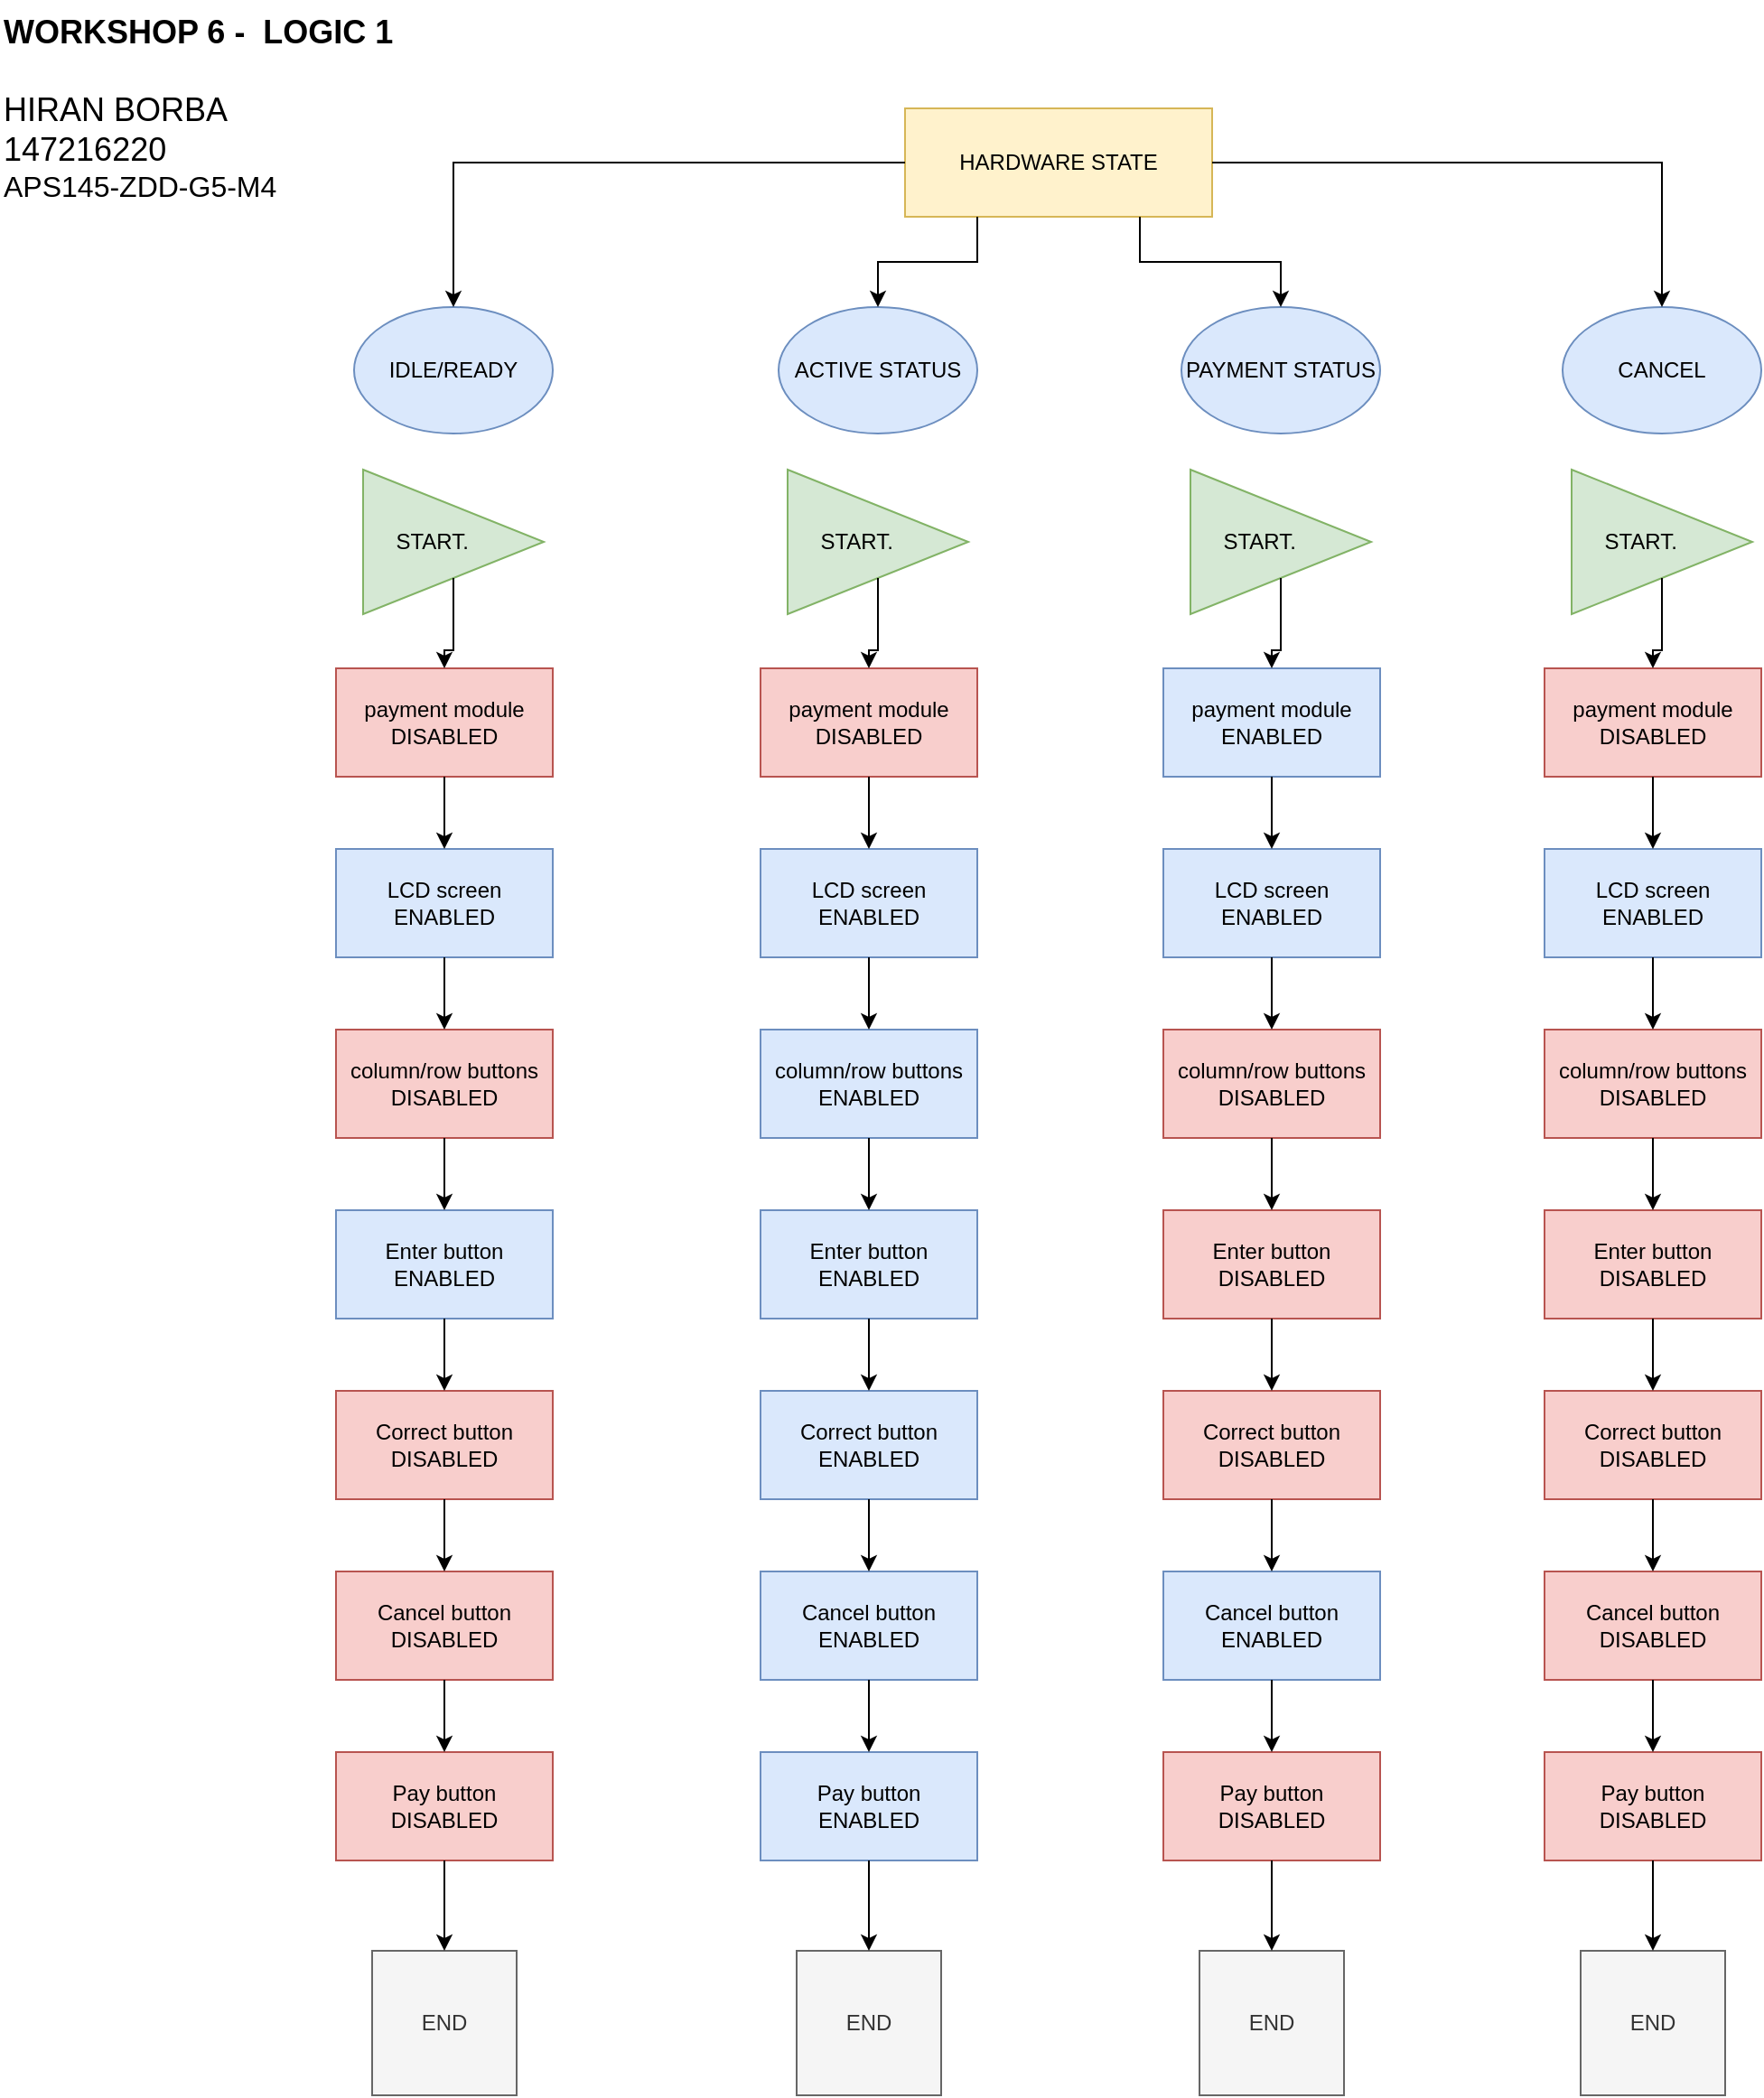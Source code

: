 <mxfile version="21.5.1" type="device">
  <diagram name="Page-1" id="iZrOKNE0dZ5vgiQR7hcU">
    <mxGraphModel dx="1114" dy="769" grid="1" gridSize="10" guides="1" tooltips="1" connect="1" arrows="1" fold="1" page="1" pageScale="1" pageWidth="1200" pageHeight="1500" math="0" shadow="0">
      <root>
        <mxCell id="0" />
        <mxCell id="1" parent="0" />
        <mxCell id="EbKYetT5PZptqtUIF2Ld-97" value="" style="group" parent="1" vertex="1" connectable="0">
          <mxGeometry x="206" y="90" width="789" height="1100" as="geometry" />
        </mxCell>
        <mxCell id="EbKYetT5PZptqtUIF2Ld-1" value="HARDWARE STATE" style="rounded=0;whiteSpace=wrap;html=1;fillColor=#fff2cc;strokeColor=#d6b656;" parent="EbKYetT5PZptqtUIF2Ld-97" vertex="1">
          <mxGeometry x="315" width="170" height="60" as="geometry" />
        </mxCell>
        <mxCell id="EbKYetT5PZptqtUIF2Ld-33" value="" style="group" parent="EbKYetT5PZptqtUIF2Ld-97" vertex="1" connectable="0">
          <mxGeometry y="110" width="120" height="990" as="geometry" />
        </mxCell>
        <mxCell id="EbKYetT5PZptqtUIF2Ld-6" value="START.&amp;nbsp; &amp;nbsp; &amp;nbsp; &amp;nbsp;" style="triangle;whiteSpace=wrap;html=1;fillColor=#d5e8d4;strokeColor=#82b366;" parent="EbKYetT5PZptqtUIF2Ld-33" vertex="1">
          <mxGeometry x="15" y="90" width="100" height="80" as="geometry" />
        </mxCell>
        <mxCell id="EbKYetT5PZptqtUIF2Ld-7" value="IDLE/READY" style="ellipse;whiteSpace=wrap;html=1;fillColor=#dae8fc;strokeColor=#6c8ebf;" parent="EbKYetT5PZptqtUIF2Ld-33" vertex="1">
          <mxGeometry x="10" width="110" height="70" as="geometry" />
        </mxCell>
        <mxCell id="EbKYetT5PZptqtUIF2Ld-8" value="payment module&lt;br&gt;DISABLED" style="rounded=0;whiteSpace=wrap;html=1;fillColor=#f8cecc;strokeColor=#b85450;" parent="EbKYetT5PZptqtUIF2Ld-33" vertex="1">
          <mxGeometry y="200" width="120" height="60" as="geometry" />
        </mxCell>
        <mxCell id="EbKYetT5PZptqtUIF2Ld-31" style="edgeStyle=orthogonalEdgeStyle;rounded=0;orthogonalLoop=1;jettySize=auto;html=1;entryX=0.5;entryY=0;entryDx=0;entryDy=0;" parent="EbKYetT5PZptqtUIF2Ld-33" source="EbKYetT5PZptqtUIF2Ld-6" target="EbKYetT5PZptqtUIF2Ld-8" edge="1">
          <mxGeometry relative="1" as="geometry" />
        </mxCell>
        <mxCell id="EbKYetT5PZptqtUIF2Ld-9" value="LCD screen&lt;br&gt;ENABLED" style="rounded=0;whiteSpace=wrap;html=1;fillColor=#dae8fc;strokeColor=#6c8ebf;" parent="EbKYetT5PZptqtUIF2Ld-33" vertex="1">
          <mxGeometry y="300" width="120" height="60" as="geometry" />
        </mxCell>
        <mxCell id="EbKYetT5PZptqtUIF2Ld-18" style="edgeStyle=orthogonalEdgeStyle;rounded=0;orthogonalLoop=1;jettySize=auto;html=1;entryX=0.5;entryY=0;entryDx=0;entryDy=0;" parent="EbKYetT5PZptqtUIF2Ld-33" source="EbKYetT5PZptqtUIF2Ld-8" target="EbKYetT5PZptqtUIF2Ld-9" edge="1">
          <mxGeometry relative="1" as="geometry" />
        </mxCell>
        <mxCell id="EbKYetT5PZptqtUIF2Ld-10" value="column/row buttons&lt;br&gt;DISABLED" style="rounded=0;whiteSpace=wrap;html=1;fillColor=#f8cecc;strokeColor=#b85450;" parent="EbKYetT5PZptqtUIF2Ld-33" vertex="1">
          <mxGeometry y="400" width="120" height="60" as="geometry" />
        </mxCell>
        <mxCell id="EbKYetT5PZptqtUIF2Ld-19" style="edgeStyle=orthogonalEdgeStyle;rounded=0;orthogonalLoop=1;jettySize=auto;html=1;entryX=0.5;entryY=0;entryDx=0;entryDy=0;" parent="EbKYetT5PZptqtUIF2Ld-33" source="EbKYetT5PZptqtUIF2Ld-9" target="EbKYetT5PZptqtUIF2Ld-10" edge="1">
          <mxGeometry relative="1" as="geometry" />
        </mxCell>
        <mxCell id="EbKYetT5PZptqtUIF2Ld-12" value="Enter button&lt;br&gt;ENABLED" style="rounded=0;whiteSpace=wrap;html=1;fillColor=#dae8fc;strokeColor=#6c8ebf;" parent="EbKYetT5PZptqtUIF2Ld-33" vertex="1">
          <mxGeometry y="500" width="120" height="60" as="geometry" />
        </mxCell>
        <mxCell id="EbKYetT5PZptqtUIF2Ld-21" style="edgeStyle=orthogonalEdgeStyle;rounded=0;orthogonalLoop=1;jettySize=auto;html=1;entryX=0.5;entryY=0;entryDx=0;entryDy=0;" parent="EbKYetT5PZptqtUIF2Ld-33" source="EbKYetT5PZptqtUIF2Ld-10" target="EbKYetT5PZptqtUIF2Ld-12" edge="1">
          <mxGeometry relative="1" as="geometry" />
        </mxCell>
        <mxCell id="EbKYetT5PZptqtUIF2Ld-13" value="Correct button&lt;br&gt;DISABLED" style="rounded=0;whiteSpace=wrap;html=1;fillColor=#f8cecc;strokeColor=#b85450;" parent="EbKYetT5PZptqtUIF2Ld-33" vertex="1">
          <mxGeometry y="600" width="120" height="60" as="geometry" />
        </mxCell>
        <mxCell id="EbKYetT5PZptqtUIF2Ld-22" style="edgeStyle=orthogonalEdgeStyle;rounded=0;orthogonalLoop=1;jettySize=auto;html=1;entryX=0.5;entryY=0;entryDx=0;entryDy=0;" parent="EbKYetT5PZptqtUIF2Ld-33" source="EbKYetT5PZptqtUIF2Ld-12" target="EbKYetT5PZptqtUIF2Ld-13" edge="1">
          <mxGeometry relative="1" as="geometry" />
        </mxCell>
        <mxCell id="EbKYetT5PZptqtUIF2Ld-14" value="Cancel button&lt;br&gt;DISABLED" style="rounded=0;whiteSpace=wrap;html=1;fillColor=#f8cecc;strokeColor=#b85450;" parent="EbKYetT5PZptqtUIF2Ld-33" vertex="1">
          <mxGeometry y="700" width="120" height="60" as="geometry" />
        </mxCell>
        <mxCell id="EbKYetT5PZptqtUIF2Ld-23" style="edgeStyle=orthogonalEdgeStyle;rounded=0;orthogonalLoop=1;jettySize=auto;html=1;entryX=0.5;entryY=0;entryDx=0;entryDy=0;" parent="EbKYetT5PZptqtUIF2Ld-33" source="EbKYetT5PZptqtUIF2Ld-13" target="EbKYetT5PZptqtUIF2Ld-14" edge="1">
          <mxGeometry relative="1" as="geometry" />
        </mxCell>
        <mxCell id="EbKYetT5PZptqtUIF2Ld-15" value="Pay button&lt;br&gt;DISABLED" style="rounded=0;whiteSpace=wrap;html=1;fillColor=#f8cecc;strokeColor=#b85450;" parent="EbKYetT5PZptqtUIF2Ld-33" vertex="1">
          <mxGeometry y="800" width="120" height="60" as="geometry" />
        </mxCell>
        <mxCell id="EbKYetT5PZptqtUIF2Ld-24" style="edgeStyle=orthogonalEdgeStyle;rounded=0;orthogonalLoop=1;jettySize=auto;html=1;" parent="EbKYetT5PZptqtUIF2Ld-33" source="EbKYetT5PZptqtUIF2Ld-14" target="EbKYetT5PZptqtUIF2Ld-15" edge="1">
          <mxGeometry relative="1" as="geometry" />
        </mxCell>
        <mxCell id="EbKYetT5PZptqtUIF2Ld-25" value="END" style="whiteSpace=wrap;html=1;aspect=fixed;fillColor=#f5f5f5;strokeColor=#666666;fontColor=#333333;" parent="EbKYetT5PZptqtUIF2Ld-33" vertex="1">
          <mxGeometry x="20" y="910" width="80" height="80" as="geometry" />
        </mxCell>
        <mxCell id="EbKYetT5PZptqtUIF2Ld-26" style="edgeStyle=orthogonalEdgeStyle;rounded=0;orthogonalLoop=1;jettySize=auto;html=1;entryX=0.5;entryY=0;entryDx=0;entryDy=0;" parent="EbKYetT5PZptqtUIF2Ld-33" source="EbKYetT5PZptqtUIF2Ld-15" target="EbKYetT5PZptqtUIF2Ld-25" edge="1">
          <mxGeometry relative="1" as="geometry" />
        </mxCell>
        <mxCell id="EbKYetT5PZptqtUIF2Ld-32" style="edgeStyle=orthogonalEdgeStyle;rounded=0;orthogonalLoop=1;jettySize=auto;html=1;entryX=0.5;entryY=0;entryDx=0;entryDy=0;" parent="EbKYetT5PZptqtUIF2Ld-97" source="EbKYetT5PZptqtUIF2Ld-1" target="EbKYetT5PZptqtUIF2Ld-7" edge="1">
          <mxGeometry relative="1" as="geometry" />
        </mxCell>
        <mxCell id="EbKYetT5PZptqtUIF2Ld-34" value="" style="group" parent="EbKYetT5PZptqtUIF2Ld-97" vertex="1" connectable="0">
          <mxGeometry x="235" y="110" width="120" height="990" as="geometry" />
        </mxCell>
        <mxCell id="EbKYetT5PZptqtUIF2Ld-35" value="START.&amp;nbsp; &amp;nbsp; &amp;nbsp; &amp;nbsp;" style="triangle;whiteSpace=wrap;html=1;fillColor=#d5e8d4;strokeColor=#82b366;" parent="EbKYetT5PZptqtUIF2Ld-34" vertex="1">
          <mxGeometry x="15" y="90" width="100" height="80" as="geometry" />
        </mxCell>
        <mxCell id="EbKYetT5PZptqtUIF2Ld-36" value="ACTIVE STATUS" style="ellipse;whiteSpace=wrap;html=1;fillColor=#dae8fc;strokeColor=#6c8ebf;" parent="EbKYetT5PZptqtUIF2Ld-34" vertex="1">
          <mxGeometry x="10" width="110" height="70" as="geometry" />
        </mxCell>
        <mxCell id="EbKYetT5PZptqtUIF2Ld-37" value="payment module&lt;br&gt;DISABLED" style="rounded=0;whiteSpace=wrap;html=1;fillColor=#f8cecc;strokeColor=#b85450;" parent="EbKYetT5PZptqtUIF2Ld-34" vertex="1">
          <mxGeometry y="200" width="120" height="60" as="geometry" />
        </mxCell>
        <mxCell id="EbKYetT5PZptqtUIF2Ld-38" style="edgeStyle=orthogonalEdgeStyle;rounded=0;orthogonalLoop=1;jettySize=auto;html=1;entryX=0.5;entryY=0;entryDx=0;entryDy=0;" parent="EbKYetT5PZptqtUIF2Ld-34" source="EbKYetT5PZptqtUIF2Ld-35" target="EbKYetT5PZptqtUIF2Ld-37" edge="1">
          <mxGeometry relative="1" as="geometry" />
        </mxCell>
        <mxCell id="EbKYetT5PZptqtUIF2Ld-39" value="LCD screen&lt;br&gt;ENABLED" style="rounded=0;whiteSpace=wrap;html=1;fillColor=#dae8fc;strokeColor=#6c8ebf;" parent="EbKYetT5PZptqtUIF2Ld-34" vertex="1">
          <mxGeometry y="300" width="120" height="60" as="geometry" />
        </mxCell>
        <mxCell id="EbKYetT5PZptqtUIF2Ld-40" style="edgeStyle=orthogonalEdgeStyle;rounded=0;orthogonalLoop=1;jettySize=auto;html=1;entryX=0.5;entryY=0;entryDx=0;entryDy=0;" parent="EbKYetT5PZptqtUIF2Ld-34" source="EbKYetT5PZptqtUIF2Ld-37" target="EbKYetT5PZptqtUIF2Ld-39" edge="1">
          <mxGeometry relative="1" as="geometry" />
        </mxCell>
        <mxCell id="EbKYetT5PZptqtUIF2Ld-41" value="column/row buttons&lt;br&gt;ENABLED" style="rounded=0;whiteSpace=wrap;html=1;fillColor=#dae8fc;strokeColor=#6c8ebf;" parent="EbKYetT5PZptqtUIF2Ld-34" vertex="1">
          <mxGeometry y="400" width="120" height="60" as="geometry" />
        </mxCell>
        <mxCell id="EbKYetT5PZptqtUIF2Ld-42" style="edgeStyle=orthogonalEdgeStyle;rounded=0;orthogonalLoop=1;jettySize=auto;html=1;entryX=0.5;entryY=0;entryDx=0;entryDy=0;" parent="EbKYetT5PZptqtUIF2Ld-34" source="EbKYetT5PZptqtUIF2Ld-39" target="EbKYetT5PZptqtUIF2Ld-41" edge="1">
          <mxGeometry relative="1" as="geometry" />
        </mxCell>
        <mxCell id="EbKYetT5PZptqtUIF2Ld-43" value="Enter button&lt;br&gt;ENABLED" style="rounded=0;whiteSpace=wrap;html=1;fillColor=#dae8fc;strokeColor=#6c8ebf;" parent="EbKYetT5PZptqtUIF2Ld-34" vertex="1">
          <mxGeometry y="500" width="120" height="60" as="geometry" />
        </mxCell>
        <mxCell id="EbKYetT5PZptqtUIF2Ld-44" style="edgeStyle=orthogonalEdgeStyle;rounded=0;orthogonalLoop=1;jettySize=auto;html=1;entryX=0.5;entryY=0;entryDx=0;entryDy=0;" parent="EbKYetT5PZptqtUIF2Ld-34" source="EbKYetT5PZptqtUIF2Ld-41" target="EbKYetT5PZptqtUIF2Ld-43" edge="1">
          <mxGeometry relative="1" as="geometry" />
        </mxCell>
        <mxCell id="EbKYetT5PZptqtUIF2Ld-45" value="Correct button&lt;br&gt;ENABLED" style="rounded=0;whiteSpace=wrap;html=1;fillColor=#dae8fc;strokeColor=#6c8ebf;" parent="EbKYetT5PZptqtUIF2Ld-34" vertex="1">
          <mxGeometry y="600" width="120" height="60" as="geometry" />
        </mxCell>
        <mxCell id="EbKYetT5PZptqtUIF2Ld-46" style="edgeStyle=orthogonalEdgeStyle;rounded=0;orthogonalLoop=1;jettySize=auto;html=1;entryX=0.5;entryY=0;entryDx=0;entryDy=0;" parent="EbKYetT5PZptqtUIF2Ld-34" source="EbKYetT5PZptqtUIF2Ld-43" target="EbKYetT5PZptqtUIF2Ld-45" edge="1">
          <mxGeometry relative="1" as="geometry" />
        </mxCell>
        <mxCell id="EbKYetT5PZptqtUIF2Ld-47" value="Cancel button&lt;br&gt;ENABLED" style="rounded=0;whiteSpace=wrap;html=1;fillColor=#dae8fc;strokeColor=#6c8ebf;" parent="EbKYetT5PZptqtUIF2Ld-34" vertex="1">
          <mxGeometry y="700" width="120" height="60" as="geometry" />
        </mxCell>
        <mxCell id="EbKYetT5PZptqtUIF2Ld-48" style="edgeStyle=orthogonalEdgeStyle;rounded=0;orthogonalLoop=1;jettySize=auto;html=1;entryX=0.5;entryY=0;entryDx=0;entryDy=0;" parent="EbKYetT5PZptqtUIF2Ld-34" source="EbKYetT5PZptqtUIF2Ld-45" target="EbKYetT5PZptqtUIF2Ld-47" edge="1">
          <mxGeometry relative="1" as="geometry" />
        </mxCell>
        <mxCell id="EbKYetT5PZptqtUIF2Ld-49" value="Pay button&lt;br&gt;ENABLED" style="rounded=0;whiteSpace=wrap;html=1;fillColor=#dae8fc;strokeColor=#6c8ebf;" parent="EbKYetT5PZptqtUIF2Ld-34" vertex="1">
          <mxGeometry y="800" width="120" height="60" as="geometry" />
        </mxCell>
        <mxCell id="EbKYetT5PZptqtUIF2Ld-50" style="edgeStyle=orthogonalEdgeStyle;rounded=0;orthogonalLoop=1;jettySize=auto;html=1;" parent="EbKYetT5PZptqtUIF2Ld-34" source="EbKYetT5PZptqtUIF2Ld-47" target="EbKYetT5PZptqtUIF2Ld-49" edge="1">
          <mxGeometry relative="1" as="geometry" />
        </mxCell>
        <mxCell id="EbKYetT5PZptqtUIF2Ld-51" value="END" style="whiteSpace=wrap;html=1;aspect=fixed;fillColor=#f5f5f5;strokeColor=#666666;fontColor=#333333;" parent="EbKYetT5PZptqtUIF2Ld-34" vertex="1">
          <mxGeometry x="20" y="910" width="80" height="80" as="geometry" />
        </mxCell>
        <mxCell id="EbKYetT5PZptqtUIF2Ld-52" style="edgeStyle=orthogonalEdgeStyle;rounded=0;orthogonalLoop=1;jettySize=auto;html=1;entryX=0.5;entryY=0;entryDx=0;entryDy=0;" parent="EbKYetT5PZptqtUIF2Ld-34" source="EbKYetT5PZptqtUIF2Ld-49" target="EbKYetT5PZptqtUIF2Ld-51" edge="1">
          <mxGeometry relative="1" as="geometry" />
        </mxCell>
        <mxCell id="EbKYetT5PZptqtUIF2Ld-93" style="edgeStyle=orthogonalEdgeStyle;rounded=0;orthogonalLoop=1;jettySize=auto;html=1;entryX=0.5;entryY=0;entryDx=0;entryDy=0;" parent="EbKYetT5PZptqtUIF2Ld-97" source="EbKYetT5PZptqtUIF2Ld-1" target="EbKYetT5PZptqtUIF2Ld-36" edge="1">
          <mxGeometry relative="1" as="geometry">
            <Array as="points">
              <mxPoint x="355" y="85" />
              <mxPoint x="300" y="85" />
            </Array>
          </mxGeometry>
        </mxCell>
        <mxCell id="EbKYetT5PZptqtUIF2Ld-53" value="" style="group" parent="EbKYetT5PZptqtUIF2Ld-97" vertex="1" connectable="0">
          <mxGeometry x="458" y="110" width="120" height="990" as="geometry" />
        </mxCell>
        <mxCell id="EbKYetT5PZptqtUIF2Ld-54" value="START.&amp;nbsp; &amp;nbsp; &amp;nbsp; &amp;nbsp;" style="triangle;whiteSpace=wrap;html=1;fillColor=#d5e8d4;strokeColor=#82b366;" parent="EbKYetT5PZptqtUIF2Ld-53" vertex="1">
          <mxGeometry x="15" y="90" width="100" height="80" as="geometry" />
        </mxCell>
        <mxCell id="EbKYetT5PZptqtUIF2Ld-55" value="PAYMENT STATUS" style="ellipse;whiteSpace=wrap;html=1;fillColor=#dae8fc;strokeColor=#6c8ebf;" parent="EbKYetT5PZptqtUIF2Ld-53" vertex="1">
          <mxGeometry x="10" width="110" height="70" as="geometry" />
        </mxCell>
        <mxCell id="EbKYetT5PZptqtUIF2Ld-56" value="payment module&lt;br&gt;ENABLED" style="rounded=0;whiteSpace=wrap;html=1;fillColor=#dae8fc;strokeColor=#6c8ebf;" parent="EbKYetT5PZptqtUIF2Ld-53" vertex="1">
          <mxGeometry y="200" width="120" height="60" as="geometry" />
        </mxCell>
        <mxCell id="EbKYetT5PZptqtUIF2Ld-57" style="edgeStyle=orthogonalEdgeStyle;rounded=0;orthogonalLoop=1;jettySize=auto;html=1;entryX=0.5;entryY=0;entryDx=0;entryDy=0;" parent="EbKYetT5PZptqtUIF2Ld-53" source="EbKYetT5PZptqtUIF2Ld-54" target="EbKYetT5PZptqtUIF2Ld-56" edge="1">
          <mxGeometry relative="1" as="geometry" />
        </mxCell>
        <mxCell id="EbKYetT5PZptqtUIF2Ld-58" value="LCD screen&lt;br&gt;ENABLED" style="rounded=0;whiteSpace=wrap;html=1;fillColor=#dae8fc;strokeColor=#6c8ebf;" parent="EbKYetT5PZptqtUIF2Ld-53" vertex="1">
          <mxGeometry y="300" width="120" height="60" as="geometry" />
        </mxCell>
        <mxCell id="EbKYetT5PZptqtUIF2Ld-59" style="edgeStyle=orthogonalEdgeStyle;rounded=0;orthogonalLoop=1;jettySize=auto;html=1;entryX=0.5;entryY=0;entryDx=0;entryDy=0;" parent="EbKYetT5PZptqtUIF2Ld-53" source="EbKYetT5PZptqtUIF2Ld-56" target="EbKYetT5PZptqtUIF2Ld-58" edge="1">
          <mxGeometry relative="1" as="geometry" />
        </mxCell>
        <mxCell id="EbKYetT5PZptqtUIF2Ld-60" value="column/row buttons&lt;br&gt;DISABLED" style="rounded=0;whiteSpace=wrap;html=1;fillColor=#f8cecc;strokeColor=#b85450;" parent="EbKYetT5PZptqtUIF2Ld-53" vertex="1">
          <mxGeometry y="400" width="120" height="60" as="geometry" />
        </mxCell>
        <mxCell id="EbKYetT5PZptqtUIF2Ld-61" style="edgeStyle=orthogonalEdgeStyle;rounded=0;orthogonalLoop=1;jettySize=auto;html=1;entryX=0.5;entryY=0;entryDx=0;entryDy=0;" parent="EbKYetT5PZptqtUIF2Ld-53" source="EbKYetT5PZptqtUIF2Ld-58" target="EbKYetT5PZptqtUIF2Ld-60" edge="1">
          <mxGeometry relative="1" as="geometry" />
        </mxCell>
        <mxCell id="EbKYetT5PZptqtUIF2Ld-62" value="Enter button&lt;br&gt;DISABLED" style="rounded=0;whiteSpace=wrap;html=1;fillColor=#f8cecc;strokeColor=#b85450;" parent="EbKYetT5PZptqtUIF2Ld-53" vertex="1">
          <mxGeometry y="500" width="120" height="60" as="geometry" />
        </mxCell>
        <mxCell id="EbKYetT5PZptqtUIF2Ld-63" style="edgeStyle=orthogonalEdgeStyle;rounded=0;orthogonalLoop=1;jettySize=auto;html=1;entryX=0.5;entryY=0;entryDx=0;entryDy=0;" parent="EbKYetT5PZptqtUIF2Ld-53" source="EbKYetT5PZptqtUIF2Ld-60" target="EbKYetT5PZptqtUIF2Ld-62" edge="1">
          <mxGeometry relative="1" as="geometry" />
        </mxCell>
        <mxCell id="EbKYetT5PZptqtUIF2Ld-64" value="Correct button&lt;br&gt;DISABLED" style="rounded=0;whiteSpace=wrap;html=1;fillColor=#f8cecc;strokeColor=#b85450;" parent="EbKYetT5PZptqtUIF2Ld-53" vertex="1">
          <mxGeometry y="600" width="120" height="60" as="geometry" />
        </mxCell>
        <mxCell id="EbKYetT5PZptqtUIF2Ld-65" style="edgeStyle=orthogonalEdgeStyle;rounded=0;orthogonalLoop=1;jettySize=auto;html=1;entryX=0.5;entryY=0;entryDx=0;entryDy=0;" parent="EbKYetT5PZptqtUIF2Ld-53" source="EbKYetT5PZptqtUIF2Ld-62" target="EbKYetT5PZptqtUIF2Ld-64" edge="1">
          <mxGeometry relative="1" as="geometry" />
        </mxCell>
        <mxCell id="EbKYetT5PZptqtUIF2Ld-66" value="Cancel button&lt;br&gt;ENABLED" style="rounded=0;whiteSpace=wrap;html=1;fillColor=#dae8fc;strokeColor=#6c8ebf;" parent="EbKYetT5PZptqtUIF2Ld-53" vertex="1">
          <mxGeometry y="700" width="120" height="60" as="geometry" />
        </mxCell>
        <mxCell id="EbKYetT5PZptqtUIF2Ld-67" style="edgeStyle=orthogonalEdgeStyle;rounded=0;orthogonalLoop=1;jettySize=auto;html=1;entryX=0.5;entryY=0;entryDx=0;entryDy=0;" parent="EbKYetT5PZptqtUIF2Ld-53" source="EbKYetT5PZptqtUIF2Ld-64" target="EbKYetT5PZptqtUIF2Ld-66" edge="1">
          <mxGeometry relative="1" as="geometry" />
        </mxCell>
        <mxCell id="EbKYetT5PZptqtUIF2Ld-68" value="Pay button&lt;br&gt;DISABLED" style="rounded=0;whiteSpace=wrap;html=1;fillColor=#f8cecc;strokeColor=#b85450;" parent="EbKYetT5PZptqtUIF2Ld-53" vertex="1">
          <mxGeometry y="800" width="120" height="60" as="geometry" />
        </mxCell>
        <mxCell id="EbKYetT5PZptqtUIF2Ld-69" style="edgeStyle=orthogonalEdgeStyle;rounded=0;orthogonalLoop=1;jettySize=auto;html=1;" parent="EbKYetT5PZptqtUIF2Ld-53" source="EbKYetT5PZptqtUIF2Ld-66" target="EbKYetT5PZptqtUIF2Ld-68" edge="1">
          <mxGeometry relative="1" as="geometry" />
        </mxCell>
        <mxCell id="EbKYetT5PZptqtUIF2Ld-70" value="END" style="whiteSpace=wrap;html=1;aspect=fixed;fillColor=#f5f5f5;strokeColor=#666666;fontColor=#333333;" parent="EbKYetT5PZptqtUIF2Ld-53" vertex="1">
          <mxGeometry x="20" y="910" width="80" height="80" as="geometry" />
        </mxCell>
        <mxCell id="EbKYetT5PZptqtUIF2Ld-71" style="edgeStyle=orthogonalEdgeStyle;rounded=0;orthogonalLoop=1;jettySize=auto;html=1;entryX=0.5;entryY=0;entryDx=0;entryDy=0;" parent="EbKYetT5PZptqtUIF2Ld-53" source="EbKYetT5PZptqtUIF2Ld-68" target="EbKYetT5PZptqtUIF2Ld-70" edge="1">
          <mxGeometry relative="1" as="geometry" />
        </mxCell>
        <mxCell id="EbKYetT5PZptqtUIF2Ld-95" style="edgeStyle=orthogonalEdgeStyle;rounded=0;orthogonalLoop=1;jettySize=auto;html=1;entryX=0.5;entryY=0;entryDx=0;entryDy=0;" parent="EbKYetT5PZptqtUIF2Ld-97" source="EbKYetT5PZptqtUIF2Ld-1" target="EbKYetT5PZptqtUIF2Ld-55" edge="1">
          <mxGeometry relative="1" as="geometry">
            <Array as="points">
              <mxPoint x="445" y="85" />
              <mxPoint x="523" y="85" />
            </Array>
          </mxGeometry>
        </mxCell>
        <mxCell id="EbKYetT5PZptqtUIF2Ld-72" value="" style="group" parent="EbKYetT5PZptqtUIF2Ld-97" vertex="1" connectable="0">
          <mxGeometry x="669" y="110" width="120" height="990" as="geometry" />
        </mxCell>
        <mxCell id="EbKYetT5PZptqtUIF2Ld-73" value="START.&amp;nbsp; &amp;nbsp; &amp;nbsp; &amp;nbsp;" style="triangle;whiteSpace=wrap;html=1;fillColor=#d5e8d4;strokeColor=#82b366;" parent="EbKYetT5PZptqtUIF2Ld-72" vertex="1">
          <mxGeometry x="15" y="90" width="100" height="80" as="geometry" />
        </mxCell>
        <mxCell id="EbKYetT5PZptqtUIF2Ld-74" value="CANCEL" style="ellipse;whiteSpace=wrap;html=1;fillColor=#dae8fc;strokeColor=#6c8ebf;" parent="EbKYetT5PZptqtUIF2Ld-72" vertex="1">
          <mxGeometry x="10" width="110" height="70" as="geometry" />
        </mxCell>
        <mxCell id="EbKYetT5PZptqtUIF2Ld-75" value="payment module&lt;br&gt;DISABLED" style="rounded=0;whiteSpace=wrap;html=1;fillColor=#f8cecc;strokeColor=#b85450;" parent="EbKYetT5PZptqtUIF2Ld-72" vertex="1">
          <mxGeometry y="200" width="120" height="60" as="geometry" />
        </mxCell>
        <mxCell id="EbKYetT5PZptqtUIF2Ld-76" style="edgeStyle=orthogonalEdgeStyle;rounded=0;orthogonalLoop=1;jettySize=auto;html=1;entryX=0.5;entryY=0;entryDx=0;entryDy=0;" parent="EbKYetT5PZptqtUIF2Ld-72" source="EbKYetT5PZptqtUIF2Ld-73" target="EbKYetT5PZptqtUIF2Ld-75" edge="1">
          <mxGeometry relative="1" as="geometry" />
        </mxCell>
        <mxCell id="EbKYetT5PZptqtUIF2Ld-77" value="LCD screen&lt;br&gt;ENABLED" style="rounded=0;whiteSpace=wrap;html=1;fillColor=#dae8fc;strokeColor=#6c8ebf;" parent="EbKYetT5PZptqtUIF2Ld-72" vertex="1">
          <mxGeometry y="300" width="120" height="60" as="geometry" />
        </mxCell>
        <mxCell id="EbKYetT5PZptqtUIF2Ld-78" style="edgeStyle=orthogonalEdgeStyle;rounded=0;orthogonalLoop=1;jettySize=auto;html=1;entryX=0.5;entryY=0;entryDx=0;entryDy=0;" parent="EbKYetT5PZptqtUIF2Ld-72" source="EbKYetT5PZptqtUIF2Ld-75" target="EbKYetT5PZptqtUIF2Ld-77" edge="1">
          <mxGeometry relative="1" as="geometry" />
        </mxCell>
        <mxCell id="EbKYetT5PZptqtUIF2Ld-79" value="column/row buttons&lt;br&gt;DISABLED" style="rounded=0;whiteSpace=wrap;html=1;fillColor=#f8cecc;strokeColor=#b85450;" parent="EbKYetT5PZptqtUIF2Ld-72" vertex="1">
          <mxGeometry y="400" width="120" height="60" as="geometry" />
        </mxCell>
        <mxCell id="EbKYetT5PZptqtUIF2Ld-80" style="edgeStyle=orthogonalEdgeStyle;rounded=0;orthogonalLoop=1;jettySize=auto;html=1;entryX=0.5;entryY=0;entryDx=0;entryDy=0;" parent="EbKYetT5PZptqtUIF2Ld-72" source="EbKYetT5PZptqtUIF2Ld-77" target="EbKYetT5PZptqtUIF2Ld-79" edge="1">
          <mxGeometry relative="1" as="geometry" />
        </mxCell>
        <mxCell id="EbKYetT5PZptqtUIF2Ld-81" value="Enter button&lt;br&gt;DISABLED" style="rounded=0;whiteSpace=wrap;html=1;fillColor=#f8cecc;strokeColor=#b85450;" parent="EbKYetT5PZptqtUIF2Ld-72" vertex="1">
          <mxGeometry y="500" width="120" height="60" as="geometry" />
        </mxCell>
        <mxCell id="EbKYetT5PZptqtUIF2Ld-82" style="edgeStyle=orthogonalEdgeStyle;rounded=0;orthogonalLoop=1;jettySize=auto;html=1;entryX=0.5;entryY=0;entryDx=0;entryDy=0;" parent="EbKYetT5PZptqtUIF2Ld-72" source="EbKYetT5PZptqtUIF2Ld-79" target="EbKYetT5PZptqtUIF2Ld-81" edge="1">
          <mxGeometry relative="1" as="geometry" />
        </mxCell>
        <mxCell id="EbKYetT5PZptqtUIF2Ld-83" value="Correct button&lt;br&gt;DISABLED" style="rounded=0;whiteSpace=wrap;html=1;fillColor=#f8cecc;strokeColor=#b85450;" parent="EbKYetT5PZptqtUIF2Ld-72" vertex="1">
          <mxGeometry y="600" width="120" height="60" as="geometry" />
        </mxCell>
        <mxCell id="EbKYetT5PZptqtUIF2Ld-84" style="edgeStyle=orthogonalEdgeStyle;rounded=0;orthogonalLoop=1;jettySize=auto;html=1;entryX=0.5;entryY=0;entryDx=0;entryDy=0;" parent="EbKYetT5PZptqtUIF2Ld-72" source="EbKYetT5PZptqtUIF2Ld-81" target="EbKYetT5PZptqtUIF2Ld-83" edge="1">
          <mxGeometry relative="1" as="geometry" />
        </mxCell>
        <mxCell id="EbKYetT5PZptqtUIF2Ld-85" value="Cancel button&lt;br&gt;DISABLED" style="rounded=0;whiteSpace=wrap;html=1;fillColor=#f8cecc;strokeColor=#b85450;" parent="EbKYetT5PZptqtUIF2Ld-72" vertex="1">
          <mxGeometry y="700" width="120" height="60" as="geometry" />
        </mxCell>
        <mxCell id="EbKYetT5PZptqtUIF2Ld-86" style="edgeStyle=orthogonalEdgeStyle;rounded=0;orthogonalLoop=1;jettySize=auto;html=1;entryX=0.5;entryY=0;entryDx=0;entryDy=0;" parent="EbKYetT5PZptqtUIF2Ld-72" source="EbKYetT5PZptqtUIF2Ld-83" target="EbKYetT5PZptqtUIF2Ld-85" edge="1">
          <mxGeometry relative="1" as="geometry" />
        </mxCell>
        <mxCell id="EbKYetT5PZptqtUIF2Ld-87" value="Pay button&lt;br&gt;DISABLED" style="rounded=0;whiteSpace=wrap;html=1;fillColor=#f8cecc;strokeColor=#b85450;" parent="EbKYetT5PZptqtUIF2Ld-72" vertex="1">
          <mxGeometry y="800" width="120" height="60" as="geometry" />
        </mxCell>
        <mxCell id="EbKYetT5PZptqtUIF2Ld-88" style="edgeStyle=orthogonalEdgeStyle;rounded=0;orthogonalLoop=1;jettySize=auto;html=1;" parent="EbKYetT5PZptqtUIF2Ld-72" source="EbKYetT5PZptqtUIF2Ld-85" target="EbKYetT5PZptqtUIF2Ld-87" edge="1">
          <mxGeometry relative="1" as="geometry" />
        </mxCell>
        <mxCell id="EbKYetT5PZptqtUIF2Ld-89" value="END" style="whiteSpace=wrap;html=1;aspect=fixed;fillColor=#f5f5f5;strokeColor=#666666;fontColor=#333333;" parent="EbKYetT5PZptqtUIF2Ld-72" vertex="1">
          <mxGeometry x="20" y="910" width="80" height="80" as="geometry" />
        </mxCell>
        <mxCell id="EbKYetT5PZptqtUIF2Ld-90" style="edgeStyle=orthogonalEdgeStyle;rounded=0;orthogonalLoop=1;jettySize=auto;html=1;entryX=0.5;entryY=0;entryDx=0;entryDy=0;" parent="EbKYetT5PZptqtUIF2Ld-72" source="EbKYetT5PZptqtUIF2Ld-87" target="EbKYetT5PZptqtUIF2Ld-89" edge="1">
          <mxGeometry relative="1" as="geometry" />
        </mxCell>
        <mxCell id="EbKYetT5PZptqtUIF2Ld-96" style="edgeStyle=orthogonalEdgeStyle;rounded=0;orthogonalLoop=1;jettySize=auto;html=1;entryX=0.5;entryY=0;entryDx=0;entryDy=0;" parent="EbKYetT5PZptqtUIF2Ld-97" source="EbKYetT5PZptqtUIF2Ld-1" target="EbKYetT5PZptqtUIF2Ld-74" edge="1">
          <mxGeometry relative="1" as="geometry" />
        </mxCell>
        <mxCell id="EbKYetT5PZptqtUIF2Ld-98" value="&lt;font style=&quot;font-size: 18px;&quot;&gt;&lt;b&gt;WORKSHOP 6 -&amp;nbsp; LOGIC 1&lt;/b&gt;&lt;br&gt;&lt;br&gt;HIRAN BORBA&lt;br&gt;147216220&lt;br&gt;&lt;/font&gt;&lt;div style=&quot;&quot;&gt;&lt;span style=&quot;background-color: initial;&quot;&gt;&lt;font size=&quot;3&quot;&gt;APS145-ZDD-G5-M4&lt;/font&gt;&lt;/span&gt;&lt;/div&gt;" style="text;html=1;align=left;verticalAlign=middle;resizable=0;points=[];autosize=1;strokeColor=none;fillColor=none;" parent="1" vertex="1">
          <mxGeometry x="20" y="30" width="240" height="120" as="geometry" />
        </mxCell>
      </root>
    </mxGraphModel>
  </diagram>
</mxfile>
